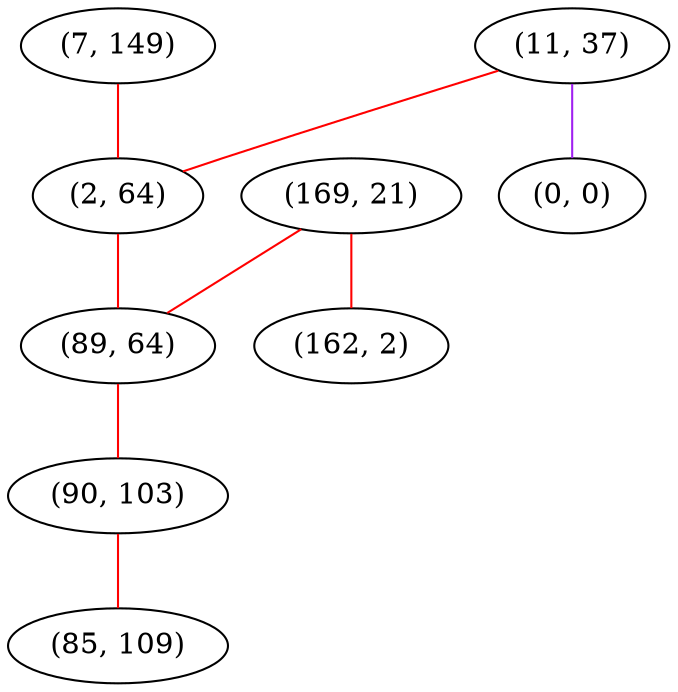 graph "" {
"(7, 149)";
"(11, 37)";
"(169, 21)";
"(2, 64)";
"(89, 64)";
"(0, 0)";
"(162, 2)";
"(90, 103)";
"(85, 109)";
"(7, 149)" -- "(2, 64)"  [color=red, key=0, weight=1];
"(11, 37)" -- "(2, 64)"  [color=red, key=0, weight=1];
"(11, 37)" -- "(0, 0)"  [color=purple, key=0, weight=4];
"(169, 21)" -- "(89, 64)"  [color=red, key=0, weight=1];
"(169, 21)" -- "(162, 2)"  [color=red, key=0, weight=1];
"(2, 64)" -- "(89, 64)"  [color=red, key=0, weight=1];
"(89, 64)" -- "(90, 103)"  [color=red, key=0, weight=1];
"(90, 103)" -- "(85, 109)"  [color=red, key=0, weight=1];
}
